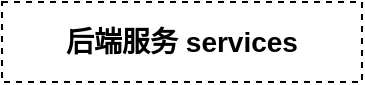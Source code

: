 <mxfile version="11.1.4" type="github"><diagram id="tZ-GPDc0GfVKM3X2U5ph" name="Page-1"><mxGraphModel dx="901" dy="631" grid="1" gridSize="10" guides="1" tooltips="1" connect="1" arrows="1" fold="1" page="1" pageScale="1" pageWidth="827" pageHeight="1169" math="0" shadow="0"><root><mxCell id="0"/><mxCell id="1" parent="0"/><mxCell id="oYo5sTMO3pV7A_rPv7dF-1" value="后端服务 services" style="rounded=0;whiteSpace=wrap;html=1;fontStyle=1;fontSize=14;dashed=1;" vertex="1" parent="1"><mxGeometry x="300" y="20" width="180" height="40" as="geometry"/></mxCell></root></mxGraphModel></diagram></mxfile>